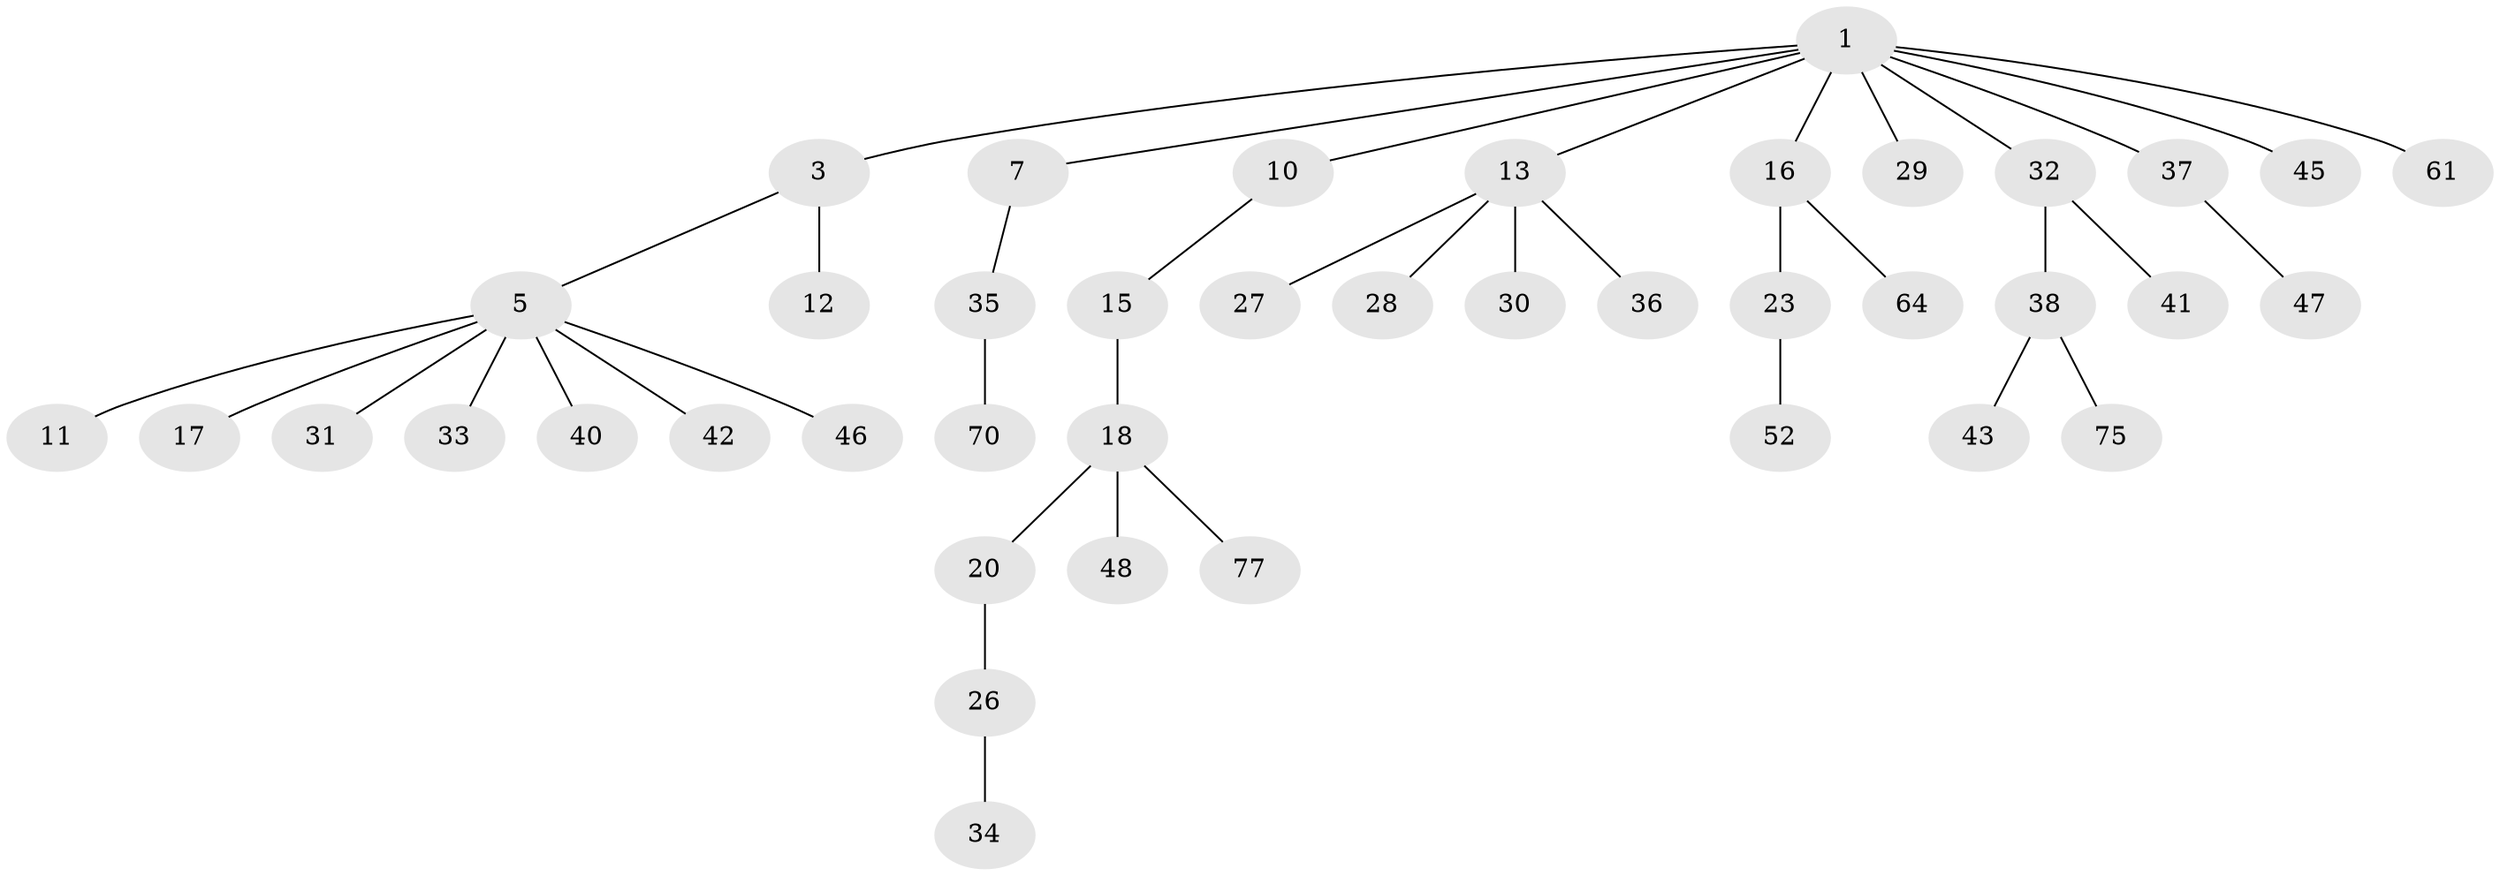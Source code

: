 // original degree distribution, {4: 0.06097560975609756, 3: 0.18292682926829268, 6: 0.012195121951219513, 7: 0.012195121951219513, 2: 0.1951219512195122, 1: 0.5121951219512195, 5: 0.024390243902439025}
// Generated by graph-tools (version 1.1) at 2025/15/03/09/25 04:15:38]
// undirected, 41 vertices, 40 edges
graph export_dot {
graph [start="1"]
  node [color=gray90,style=filled];
  1 [super="+2+4+24"];
  3;
  5 [super="+8+9+6"];
  7;
  10;
  11;
  12;
  13 [super="+14+82+49+19"];
  15 [super="+58"];
  16;
  17;
  18;
  20 [super="+21"];
  23 [super="+25"];
  26 [super="+44+39"];
  27;
  28;
  29 [super="+73+57"];
  30 [super="+76"];
  31;
  32;
  33;
  34;
  35;
  36 [super="+69"];
  37 [super="+54"];
  38;
  40 [super="+78"];
  41 [super="+67"];
  42;
  43;
  45;
  46 [super="+66+80"];
  47;
  48;
  52 [super="+53+55"];
  61;
  64 [super="+72+68"];
  70;
  75;
  77;
  1 -- 3;
  1 -- 29;
  1 -- 45;
  1 -- 61;
  1 -- 32;
  1 -- 16;
  1 -- 7;
  1 -- 10;
  1 -- 13;
  1 -- 37;
  3 -- 5;
  3 -- 12;
  5 -- 17;
  5 -- 42;
  5 -- 46;
  5 -- 40;
  5 -- 33;
  5 -- 11;
  5 -- 31;
  7 -- 35;
  10 -- 15;
  13 -- 36;
  13 -- 27;
  13 -- 28;
  13 -- 30;
  15 -- 18;
  16 -- 23;
  16 -- 64;
  18 -- 20;
  18 -- 48;
  18 -- 77;
  20 -- 26;
  23 -- 52;
  26 -- 34;
  32 -- 38;
  32 -- 41;
  35 -- 70;
  37 -- 47;
  38 -- 43;
  38 -- 75;
}
